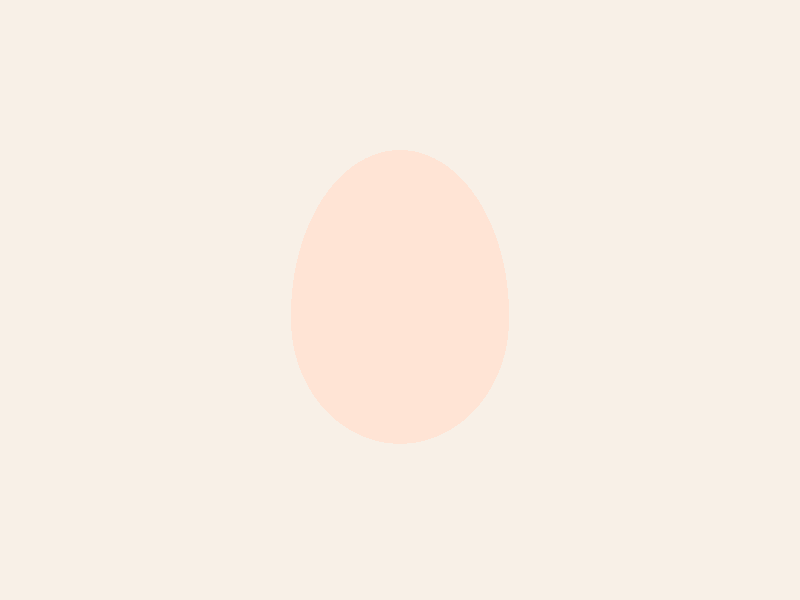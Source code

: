 #include "colors.inc" background { color Gray75 }

#declare USE_RADIOSITY  = on;
#declare USE_PHOTONS    = on;
#declare USE_AREA_LIGHT = on;
#declare USE_FILL_LIGHT = on;

#declare USE_GLASS  = on;
#declare USE_WINDOW = on;
#declare USE_PLANT  = off;

#include "rad_def.inc"

global_settings 
{
  assumed_gamma 2.5
  max_trace_level 20
  #if (USE_PHOTONS)
    photons {count 20000 jitter off}
  #end
  #if (USE_RADIOSITY)
  radiosity {Rad_Settings(Radiosity_Fast, off, off) normal off brightness 0.75}
  #end
}

camera { 
  location <0,2,-3>
  look_at <0,1.25,0>
}

light_source { <2, 4, -3>
  color Gray75
  fade_distance 15
  fade_power .5
  area_light x, z, 8, 8
  adaptive 1
  jitter
}

#macro Egg_Shape (Lower_Scale, Upper_Scale)

#local Egg_Lower_Part = difference {
  sphere { 0, 1 scale <1, Lower_Scale, 1> }
  box { <-1,0,-1>, <1, Lower_Scale, 1> }
}

#local Egg_Upper_Part = difference {
  sphere { 0, 1 scale <1, Upper_Scale, 1> }
  box { <-1, -Upper_Scale, -1>, <1, 0, 1> }
}

union {
  object {Egg_Upper_Part}
  object {Egg_Lower_Part}
  translate <0, Lower_Scale, 0>
  scale 2 / (Lower_Scale + Upper_Scale)
}

#end

#declare Egg = object { Egg_Shape (1.15,1.55)}

object{ Egg
  texture {
    pigment { rgb <255,230,217>/255 }
    normal { bozo 1 scale .005 }
  }
  translate 1*z
}

union {
  plane { y, 0 }
  union {
    plane { z, 8 }
    plane { x, 4 }
    rotate -30*y
  }
  texture {
    pigment { rgb <249,241,233>/255 }
    normal { bozo 2 scale .01 }
  }
}

